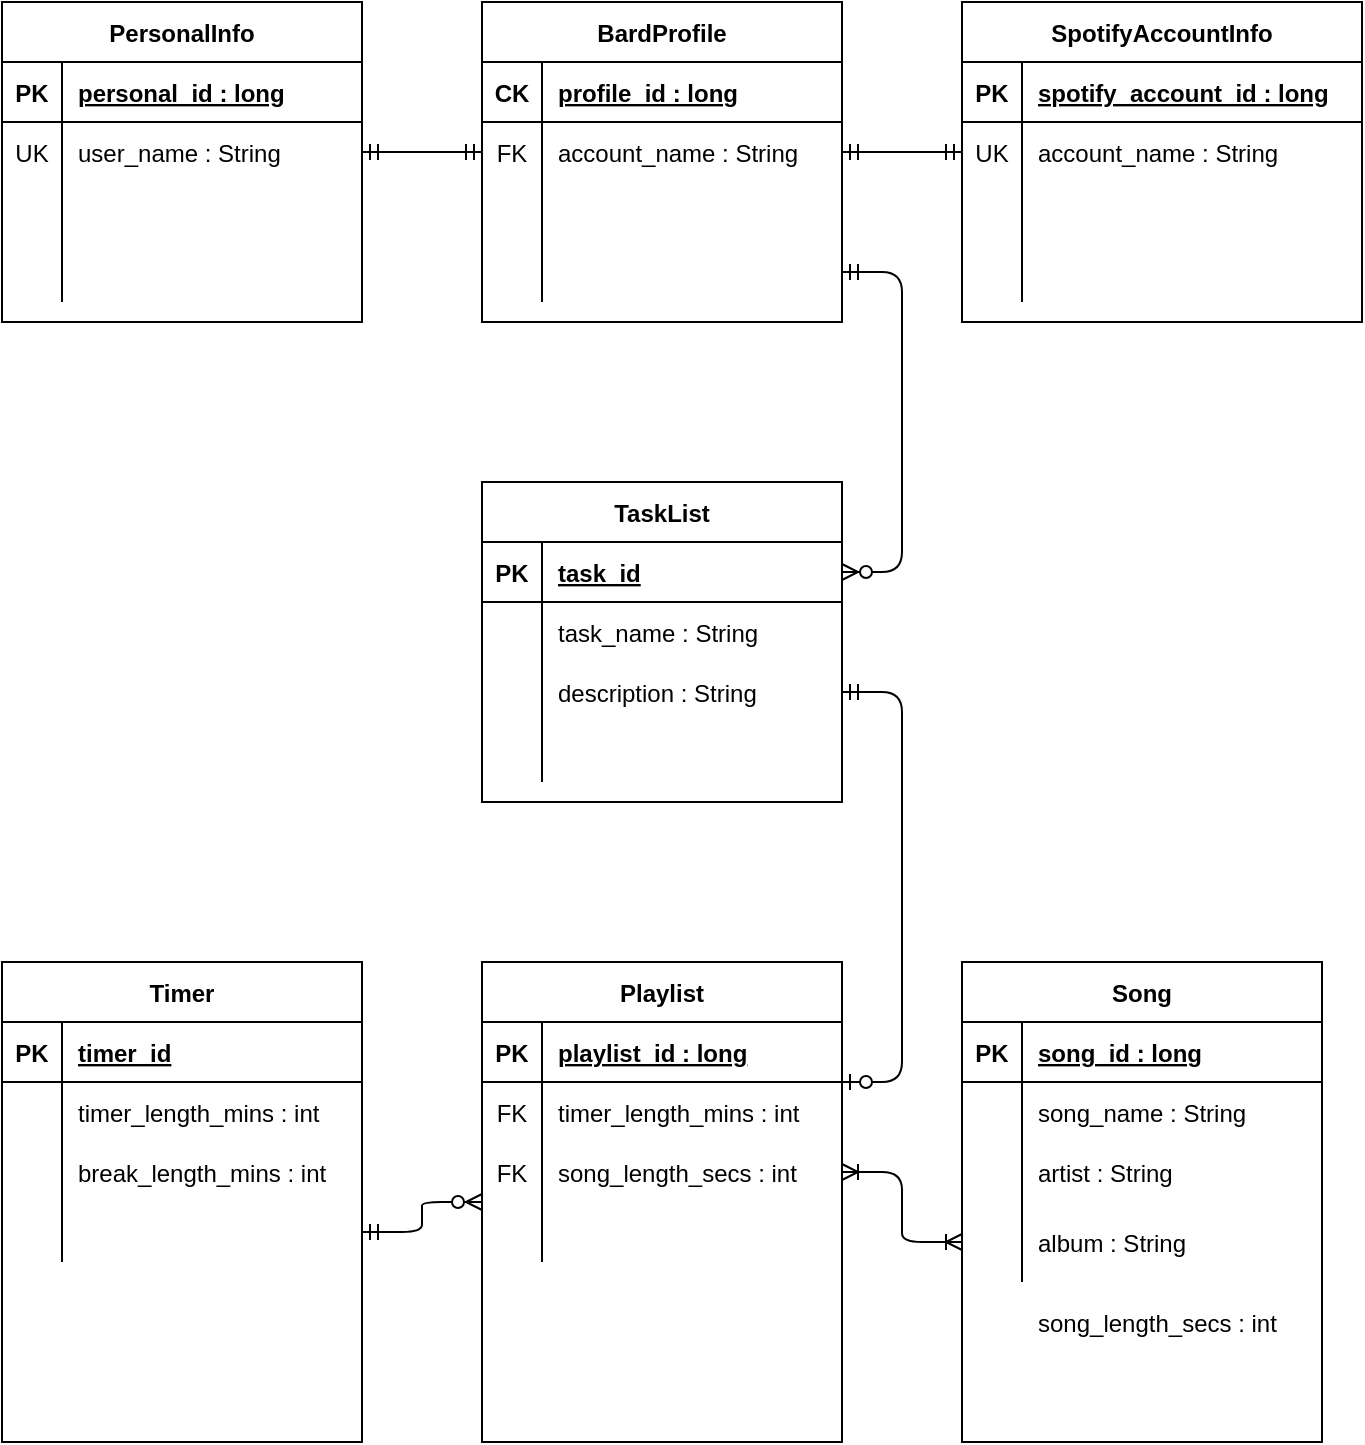 <mxfile version="13.8.0" type="device"><diagram id="9LeAc8t6B-B8Vijh15hp" name="Page-1"><mxGraphModel dx="1038" dy="548" grid="1" gridSize="10" guides="1" tooltips="1" connect="1" arrows="1" fold="1" page="1" pageScale="1" pageWidth="850" pageHeight="1100" math="0" shadow="0"><root><mxCell id="0"/><mxCell id="1" parent="0"/><mxCell id="yPI9ErlmuzDiYwrnkcel-1" value="PersonalInfo" style="shape=table;startSize=30;container=1;collapsible=1;childLayout=tableLayout;fixedRows=1;rowLines=0;fontStyle=1;align=center;resizeLast=1;" parent="1" vertex="1"><mxGeometry x="40" y="40" width="180" height="160" as="geometry"/></mxCell><mxCell id="yPI9ErlmuzDiYwrnkcel-2" value="" style="shape=partialRectangle;collapsible=0;dropTarget=0;pointerEvents=0;fillColor=none;top=0;left=0;bottom=1;right=0;points=[[0,0.5],[1,0.5]];portConstraint=eastwest;" parent="yPI9ErlmuzDiYwrnkcel-1" vertex="1"><mxGeometry y="30" width="180" height="30" as="geometry"/></mxCell><mxCell id="yPI9ErlmuzDiYwrnkcel-3" value="PK" style="shape=partialRectangle;connectable=0;fillColor=none;top=0;left=0;bottom=0;right=0;fontStyle=1;overflow=hidden;" parent="yPI9ErlmuzDiYwrnkcel-2" vertex="1"><mxGeometry width="30" height="30" as="geometry"/></mxCell><mxCell id="yPI9ErlmuzDiYwrnkcel-4" value="personal_id : long" style="shape=partialRectangle;connectable=0;fillColor=none;top=0;left=0;bottom=0;right=0;align=left;spacingLeft=6;fontStyle=5;overflow=hidden;" parent="yPI9ErlmuzDiYwrnkcel-2" vertex="1"><mxGeometry x="30" width="150" height="30" as="geometry"/></mxCell><mxCell id="yPI9ErlmuzDiYwrnkcel-5" value="" style="shape=partialRectangle;collapsible=0;dropTarget=0;pointerEvents=0;fillColor=none;top=0;left=0;bottom=0;right=0;points=[[0,0.5],[1,0.5]];portConstraint=eastwest;" parent="yPI9ErlmuzDiYwrnkcel-1" vertex="1"><mxGeometry y="60" width="180" height="30" as="geometry"/></mxCell><mxCell id="yPI9ErlmuzDiYwrnkcel-6" value="UK" style="shape=partialRectangle;connectable=0;fillColor=none;top=0;left=0;bottom=0;right=0;editable=1;overflow=hidden;" parent="yPI9ErlmuzDiYwrnkcel-5" vertex="1"><mxGeometry width="30" height="30" as="geometry"/></mxCell><mxCell id="yPI9ErlmuzDiYwrnkcel-7" value="user_name : String" style="shape=partialRectangle;connectable=0;fillColor=none;top=0;left=0;bottom=0;right=0;align=left;spacingLeft=6;overflow=hidden;" parent="yPI9ErlmuzDiYwrnkcel-5" vertex="1"><mxGeometry x="30" width="150" height="30" as="geometry"/></mxCell><mxCell id="yPI9ErlmuzDiYwrnkcel-8" value="" style="shape=partialRectangle;collapsible=0;dropTarget=0;pointerEvents=0;fillColor=none;top=0;left=0;bottom=0;right=0;points=[[0,0.5],[1,0.5]];portConstraint=eastwest;" parent="yPI9ErlmuzDiYwrnkcel-1" vertex="1"><mxGeometry y="90" width="180" height="30" as="geometry"/></mxCell><mxCell id="yPI9ErlmuzDiYwrnkcel-9" value="" style="shape=partialRectangle;connectable=0;fillColor=none;top=0;left=0;bottom=0;right=0;editable=1;overflow=hidden;" parent="yPI9ErlmuzDiYwrnkcel-8" vertex="1"><mxGeometry width="30" height="30" as="geometry"/></mxCell><mxCell id="yPI9ErlmuzDiYwrnkcel-10" value="" style="shape=partialRectangle;connectable=0;fillColor=none;top=0;left=0;bottom=0;right=0;align=left;spacingLeft=6;overflow=hidden;" parent="yPI9ErlmuzDiYwrnkcel-8" vertex="1"><mxGeometry x="30" width="150" height="30" as="geometry"/></mxCell><mxCell id="yPI9ErlmuzDiYwrnkcel-11" value="" style="shape=partialRectangle;collapsible=0;dropTarget=0;pointerEvents=0;fillColor=none;top=0;left=0;bottom=0;right=0;points=[[0,0.5],[1,0.5]];portConstraint=eastwest;" parent="yPI9ErlmuzDiYwrnkcel-1" vertex="1"><mxGeometry y="120" width="180" height="30" as="geometry"/></mxCell><mxCell id="yPI9ErlmuzDiYwrnkcel-12" value="" style="shape=partialRectangle;connectable=0;fillColor=none;top=0;left=0;bottom=0;right=0;editable=1;overflow=hidden;" parent="yPI9ErlmuzDiYwrnkcel-11" vertex="1"><mxGeometry width="30" height="30" as="geometry"/></mxCell><mxCell id="yPI9ErlmuzDiYwrnkcel-13" value="" style="shape=partialRectangle;connectable=0;fillColor=none;top=0;left=0;bottom=0;right=0;align=left;spacingLeft=6;overflow=hidden;" parent="yPI9ErlmuzDiYwrnkcel-11" vertex="1"><mxGeometry x="30" width="150" height="30" as="geometry"/></mxCell><mxCell id="yPI9ErlmuzDiYwrnkcel-14" value="SpotifyAccountInfo" style="shape=table;startSize=30;container=1;collapsible=1;childLayout=tableLayout;fixedRows=1;rowLines=0;fontStyle=1;align=center;resizeLast=1;" parent="1" vertex="1"><mxGeometry x="520" y="40" width="200" height="160" as="geometry"/></mxCell><mxCell id="yPI9ErlmuzDiYwrnkcel-15" value="" style="shape=partialRectangle;collapsible=0;dropTarget=0;pointerEvents=0;fillColor=none;top=0;left=0;bottom=1;right=0;points=[[0,0.5],[1,0.5]];portConstraint=eastwest;" parent="yPI9ErlmuzDiYwrnkcel-14" vertex="1"><mxGeometry y="30" width="200" height="30" as="geometry"/></mxCell><mxCell id="yPI9ErlmuzDiYwrnkcel-16" value="PK" style="shape=partialRectangle;connectable=0;fillColor=none;top=0;left=0;bottom=0;right=0;fontStyle=1;overflow=hidden;" parent="yPI9ErlmuzDiYwrnkcel-15" vertex="1"><mxGeometry width="30" height="30" as="geometry"/></mxCell><mxCell id="yPI9ErlmuzDiYwrnkcel-17" value="spotify_account_id : long" style="shape=partialRectangle;connectable=0;fillColor=none;top=0;left=0;bottom=0;right=0;align=left;spacingLeft=6;fontStyle=5;overflow=hidden;" parent="yPI9ErlmuzDiYwrnkcel-15" vertex="1"><mxGeometry x="30" width="170" height="30" as="geometry"/></mxCell><mxCell id="yPI9ErlmuzDiYwrnkcel-18" value="" style="shape=partialRectangle;collapsible=0;dropTarget=0;pointerEvents=0;fillColor=none;top=0;left=0;bottom=0;right=0;points=[[0,0.5],[1,0.5]];portConstraint=eastwest;" parent="yPI9ErlmuzDiYwrnkcel-14" vertex="1"><mxGeometry y="60" width="200" height="30" as="geometry"/></mxCell><mxCell id="yPI9ErlmuzDiYwrnkcel-19" value="UK" style="shape=partialRectangle;connectable=0;fillColor=none;top=0;left=0;bottom=0;right=0;editable=1;overflow=hidden;" parent="yPI9ErlmuzDiYwrnkcel-18" vertex="1"><mxGeometry width="30" height="30" as="geometry"/></mxCell><mxCell id="yPI9ErlmuzDiYwrnkcel-20" value="account_name : String" style="shape=partialRectangle;connectable=0;fillColor=none;top=0;left=0;bottom=0;right=0;align=left;spacingLeft=6;overflow=hidden;" parent="yPI9ErlmuzDiYwrnkcel-18" vertex="1"><mxGeometry x="30" width="170" height="30" as="geometry"/></mxCell><mxCell id="yPI9ErlmuzDiYwrnkcel-21" value="" style="shape=partialRectangle;collapsible=0;dropTarget=0;pointerEvents=0;fillColor=none;top=0;left=0;bottom=0;right=0;points=[[0,0.5],[1,0.5]];portConstraint=eastwest;" parent="yPI9ErlmuzDiYwrnkcel-14" vertex="1"><mxGeometry y="90" width="200" height="30" as="geometry"/></mxCell><mxCell id="yPI9ErlmuzDiYwrnkcel-22" value="" style="shape=partialRectangle;connectable=0;fillColor=none;top=0;left=0;bottom=0;right=0;editable=1;overflow=hidden;" parent="yPI9ErlmuzDiYwrnkcel-21" vertex="1"><mxGeometry width="30" height="30" as="geometry"/></mxCell><mxCell id="yPI9ErlmuzDiYwrnkcel-23" value="" style="shape=partialRectangle;connectable=0;fillColor=none;top=0;left=0;bottom=0;right=0;align=left;spacingLeft=6;overflow=hidden;" parent="yPI9ErlmuzDiYwrnkcel-21" vertex="1"><mxGeometry x="30" width="170" height="30" as="geometry"/></mxCell><mxCell id="yPI9ErlmuzDiYwrnkcel-24" value="" style="shape=partialRectangle;collapsible=0;dropTarget=0;pointerEvents=0;fillColor=none;top=0;left=0;bottom=0;right=0;points=[[0,0.5],[1,0.5]];portConstraint=eastwest;" parent="yPI9ErlmuzDiYwrnkcel-14" vertex="1"><mxGeometry y="120" width="200" height="30" as="geometry"/></mxCell><mxCell id="yPI9ErlmuzDiYwrnkcel-25" value="" style="shape=partialRectangle;connectable=0;fillColor=none;top=0;left=0;bottom=0;right=0;editable=1;overflow=hidden;" parent="yPI9ErlmuzDiYwrnkcel-24" vertex="1"><mxGeometry width="30" height="30" as="geometry"/></mxCell><mxCell id="yPI9ErlmuzDiYwrnkcel-26" value="" style="shape=partialRectangle;connectable=0;fillColor=none;top=0;left=0;bottom=0;right=0;align=left;spacingLeft=6;overflow=hidden;" parent="yPI9ErlmuzDiYwrnkcel-24" vertex="1"><mxGeometry x="30" width="170" height="30" as="geometry"/></mxCell><mxCell id="yPI9ErlmuzDiYwrnkcel-27" value="BardProfile" style="shape=table;startSize=30;container=1;collapsible=1;childLayout=tableLayout;fixedRows=1;rowLines=0;fontStyle=1;align=center;resizeLast=1;" parent="1" vertex="1"><mxGeometry x="280" y="40" width="180" height="160" as="geometry"/></mxCell><mxCell id="yPI9ErlmuzDiYwrnkcel-28" value="" style="shape=partialRectangle;collapsible=0;dropTarget=0;pointerEvents=0;fillColor=none;top=0;left=0;bottom=1;right=0;points=[[0,0.5],[1,0.5]];portConstraint=eastwest;" parent="yPI9ErlmuzDiYwrnkcel-27" vertex="1"><mxGeometry y="30" width="180" height="30" as="geometry"/></mxCell><mxCell id="yPI9ErlmuzDiYwrnkcel-29" value="CK" style="shape=partialRectangle;connectable=0;fillColor=none;top=0;left=0;bottom=0;right=0;fontStyle=1;overflow=hidden;" parent="yPI9ErlmuzDiYwrnkcel-28" vertex="1"><mxGeometry width="30" height="30" as="geometry"/></mxCell><mxCell id="yPI9ErlmuzDiYwrnkcel-30" value="profile_id : long" style="shape=partialRectangle;connectable=0;fillColor=none;top=0;left=0;bottom=0;right=0;align=left;spacingLeft=6;fontStyle=5;overflow=hidden;" parent="yPI9ErlmuzDiYwrnkcel-28" vertex="1"><mxGeometry x="30" width="150" height="30" as="geometry"/></mxCell><mxCell id="yPI9ErlmuzDiYwrnkcel-31" value="" style="shape=partialRectangle;collapsible=0;dropTarget=0;pointerEvents=0;fillColor=none;top=0;left=0;bottom=0;right=0;points=[[0,0.5],[1,0.5]];portConstraint=eastwest;" parent="yPI9ErlmuzDiYwrnkcel-27" vertex="1"><mxGeometry y="60" width="180" height="30" as="geometry"/></mxCell><mxCell id="yPI9ErlmuzDiYwrnkcel-32" value="FK" style="shape=partialRectangle;connectable=0;fillColor=none;top=0;left=0;bottom=0;right=0;editable=1;overflow=hidden;" parent="yPI9ErlmuzDiYwrnkcel-31" vertex="1"><mxGeometry width="30" height="30" as="geometry"/></mxCell><mxCell id="yPI9ErlmuzDiYwrnkcel-33" value="account_name : String" style="shape=partialRectangle;connectable=0;fillColor=none;top=0;left=0;bottom=0;right=0;align=left;spacingLeft=6;overflow=hidden;" parent="yPI9ErlmuzDiYwrnkcel-31" vertex="1"><mxGeometry x="30" width="150" height="30" as="geometry"/></mxCell><mxCell id="yPI9ErlmuzDiYwrnkcel-34" value="" style="shape=partialRectangle;collapsible=0;dropTarget=0;pointerEvents=0;fillColor=none;top=0;left=0;bottom=0;right=0;points=[[0,0.5],[1,0.5]];portConstraint=eastwest;" parent="yPI9ErlmuzDiYwrnkcel-27" vertex="1"><mxGeometry y="90" width="180" height="30" as="geometry"/></mxCell><mxCell id="yPI9ErlmuzDiYwrnkcel-35" value="" style="shape=partialRectangle;connectable=0;fillColor=none;top=0;left=0;bottom=0;right=0;editable=1;overflow=hidden;" parent="yPI9ErlmuzDiYwrnkcel-34" vertex="1"><mxGeometry width="30" height="30" as="geometry"/></mxCell><mxCell id="yPI9ErlmuzDiYwrnkcel-36" value="" style="shape=partialRectangle;connectable=0;fillColor=none;top=0;left=0;bottom=0;right=0;align=left;spacingLeft=6;overflow=hidden;" parent="yPI9ErlmuzDiYwrnkcel-34" vertex="1"><mxGeometry x="30" width="150" height="30" as="geometry"/></mxCell><mxCell id="yPI9ErlmuzDiYwrnkcel-37" value="" style="shape=partialRectangle;collapsible=0;dropTarget=0;pointerEvents=0;fillColor=none;top=0;left=0;bottom=0;right=0;points=[[0,0.5],[1,0.5]];portConstraint=eastwest;" parent="yPI9ErlmuzDiYwrnkcel-27" vertex="1"><mxGeometry y="120" width="180" height="30" as="geometry"/></mxCell><mxCell id="yPI9ErlmuzDiYwrnkcel-38" value="" style="shape=partialRectangle;connectable=0;fillColor=none;top=0;left=0;bottom=0;right=0;editable=1;overflow=hidden;" parent="yPI9ErlmuzDiYwrnkcel-37" vertex="1"><mxGeometry width="30" height="30" as="geometry"/></mxCell><mxCell id="yPI9ErlmuzDiYwrnkcel-39" value="" style="shape=partialRectangle;connectable=0;fillColor=none;top=0;left=0;bottom=0;right=0;align=left;spacingLeft=6;overflow=hidden;" parent="yPI9ErlmuzDiYwrnkcel-37" vertex="1"><mxGeometry x="30" width="150" height="30" as="geometry"/></mxCell><mxCell id="0n79EJE4nGXvy4xw_Dd9-1" value="" style="edgeStyle=entityRelationEdgeStyle;fontSize=12;html=1;endArrow=ERmandOne;startArrow=ERmandOne;entryX=0;entryY=0.5;entryDx=0;entryDy=0;exitX=1;exitY=0.5;exitDx=0;exitDy=0;" edge="1" parent="1" source="yPI9ErlmuzDiYwrnkcel-31" target="yPI9ErlmuzDiYwrnkcel-18"><mxGeometry width="100" height="100" relative="1" as="geometry"><mxPoint x="370" y="330" as="sourcePoint"/><mxPoint x="470" y="230" as="targetPoint"/></mxGeometry></mxCell><mxCell id="0n79EJE4nGXvy4xw_Dd9-2" value="" style="edgeStyle=entityRelationEdgeStyle;fontSize=12;html=1;endArrow=ERmandOne;startArrow=ERmandOne;entryX=0;entryY=0.5;entryDx=0;entryDy=0;exitX=1;exitY=0.5;exitDx=0;exitDy=0;" edge="1" parent="1" source="yPI9ErlmuzDiYwrnkcel-5" target="yPI9ErlmuzDiYwrnkcel-31"><mxGeometry width="100" height="100" relative="1" as="geometry"><mxPoint x="370" y="330" as="sourcePoint"/><mxPoint x="470" y="230" as="targetPoint"/></mxGeometry></mxCell><mxCell id="0n79EJE4nGXvy4xw_Dd9-17" value="song_length_secs : int" style="shape=partialRectangle;connectable=0;fillColor=none;top=0;left=0;bottom=0;right=0;align=left;spacingLeft=6;overflow=hidden;" vertex="1" parent="1"><mxGeometry x="550" y="680" width="150" height="40" as="geometry"/></mxCell><mxCell id="0n79EJE4nGXvy4xw_Dd9-18" value="" style="shape=partialRectangle;connectable=0;fillColor=none;top=0;left=0;bottom=0;right=0;editable=1;overflow=hidden;" vertex="1" parent="1"><mxGeometry x="520" y="685" width="30" height="30" as="geometry"/></mxCell><mxCell id="0n79EJE4nGXvy4xw_Dd9-19" value="Timer" style="shape=table;startSize=30;container=1;collapsible=1;childLayout=tableLayout;fixedRows=1;rowLines=0;fontStyle=1;align=center;resizeLast=1;" vertex="1" parent="1"><mxGeometry x="40" y="520" width="180" height="240" as="geometry"/></mxCell><mxCell id="0n79EJE4nGXvy4xw_Dd9-20" value="" style="shape=partialRectangle;collapsible=0;dropTarget=0;pointerEvents=0;fillColor=none;top=0;left=0;bottom=1;right=0;points=[[0,0.5],[1,0.5]];portConstraint=eastwest;" vertex="1" parent="0n79EJE4nGXvy4xw_Dd9-19"><mxGeometry y="30" width="180" height="30" as="geometry"/></mxCell><mxCell id="0n79EJE4nGXvy4xw_Dd9-21" value="PK" style="shape=partialRectangle;connectable=0;fillColor=none;top=0;left=0;bottom=0;right=0;fontStyle=1;overflow=hidden;" vertex="1" parent="0n79EJE4nGXvy4xw_Dd9-20"><mxGeometry width="30" height="30" as="geometry"/></mxCell><mxCell id="0n79EJE4nGXvy4xw_Dd9-22" value="timer_id" style="shape=partialRectangle;connectable=0;fillColor=none;top=0;left=0;bottom=0;right=0;align=left;spacingLeft=6;fontStyle=5;overflow=hidden;" vertex="1" parent="0n79EJE4nGXvy4xw_Dd9-20"><mxGeometry x="30" width="150" height="30" as="geometry"/></mxCell><mxCell id="0n79EJE4nGXvy4xw_Dd9-23" value="" style="shape=partialRectangle;collapsible=0;dropTarget=0;pointerEvents=0;fillColor=none;top=0;left=0;bottom=0;right=0;points=[[0,0.5],[1,0.5]];portConstraint=eastwest;" vertex="1" parent="0n79EJE4nGXvy4xw_Dd9-19"><mxGeometry y="60" width="180" height="30" as="geometry"/></mxCell><mxCell id="0n79EJE4nGXvy4xw_Dd9-24" value="" style="shape=partialRectangle;connectable=0;fillColor=none;top=0;left=0;bottom=0;right=0;editable=1;overflow=hidden;" vertex="1" parent="0n79EJE4nGXvy4xw_Dd9-23"><mxGeometry width="30" height="30" as="geometry"/></mxCell><mxCell id="0n79EJE4nGXvy4xw_Dd9-25" value="timer_length_mins : int" style="shape=partialRectangle;connectable=0;fillColor=none;top=0;left=0;bottom=0;right=0;align=left;spacingLeft=6;overflow=hidden;" vertex="1" parent="0n79EJE4nGXvy4xw_Dd9-23"><mxGeometry x="30" width="150" height="30" as="geometry"/></mxCell><mxCell id="0n79EJE4nGXvy4xw_Dd9-26" value="" style="shape=partialRectangle;collapsible=0;dropTarget=0;pointerEvents=0;fillColor=none;top=0;left=0;bottom=0;right=0;points=[[0,0.5],[1,0.5]];portConstraint=eastwest;" vertex="1" parent="0n79EJE4nGXvy4xw_Dd9-19"><mxGeometry y="90" width="180" height="30" as="geometry"/></mxCell><mxCell id="0n79EJE4nGXvy4xw_Dd9-27" value="" style="shape=partialRectangle;connectable=0;fillColor=none;top=0;left=0;bottom=0;right=0;editable=1;overflow=hidden;" vertex="1" parent="0n79EJE4nGXvy4xw_Dd9-26"><mxGeometry width="30" height="30" as="geometry"/></mxCell><mxCell id="0n79EJE4nGXvy4xw_Dd9-28" value="break_length_mins : int" style="shape=partialRectangle;connectable=0;fillColor=none;top=0;left=0;bottom=0;right=0;align=left;spacingLeft=6;overflow=hidden;" vertex="1" parent="0n79EJE4nGXvy4xw_Dd9-26"><mxGeometry x="30" width="150" height="30" as="geometry"/></mxCell><mxCell id="0n79EJE4nGXvy4xw_Dd9-29" value="" style="shape=partialRectangle;collapsible=0;dropTarget=0;pointerEvents=0;fillColor=none;top=0;left=0;bottom=0;right=0;points=[[0,0.5],[1,0.5]];portConstraint=eastwest;" vertex="1" parent="0n79EJE4nGXvy4xw_Dd9-19"><mxGeometry y="120" width="180" height="30" as="geometry"/></mxCell><mxCell id="0n79EJE4nGXvy4xw_Dd9-30" value="" style="shape=partialRectangle;connectable=0;fillColor=none;top=0;left=0;bottom=0;right=0;editable=1;overflow=hidden;" vertex="1" parent="0n79EJE4nGXvy4xw_Dd9-29"><mxGeometry width="30" height="30" as="geometry"/></mxCell><mxCell id="0n79EJE4nGXvy4xw_Dd9-31" value="" style="shape=partialRectangle;connectable=0;fillColor=none;top=0;left=0;bottom=0;right=0;align=left;spacingLeft=6;overflow=hidden;" vertex="1" parent="0n79EJE4nGXvy4xw_Dd9-29"><mxGeometry x="30" width="150" height="30" as="geometry"/></mxCell><mxCell id="yPI9ErlmuzDiYwrnkcel-40" value="Playlist" style="shape=table;startSize=30;container=1;collapsible=1;childLayout=tableLayout;fixedRows=1;rowLines=0;fontStyle=1;align=center;resizeLast=1;" parent="1" vertex="1"><mxGeometry x="280" y="520" width="180" height="240" as="geometry"/></mxCell><mxCell id="yPI9ErlmuzDiYwrnkcel-41" value="" style="shape=partialRectangle;collapsible=0;dropTarget=0;pointerEvents=0;fillColor=none;top=0;left=0;bottom=1;right=0;points=[[0,0.5],[1,0.5]];portConstraint=eastwest;" parent="yPI9ErlmuzDiYwrnkcel-40" vertex="1"><mxGeometry y="30" width="180" height="30" as="geometry"/></mxCell><mxCell id="yPI9ErlmuzDiYwrnkcel-42" value="PK" style="shape=partialRectangle;connectable=0;fillColor=none;top=0;left=0;bottom=0;right=0;fontStyle=1;overflow=hidden;" parent="yPI9ErlmuzDiYwrnkcel-41" vertex="1"><mxGeometry width="30" height="30" as="geometry"/></mxCell><mxCell id="yPI9ErlmuzDiYwrnkcel-43" value="playlist_id : long" style="shape=partialRectangle;connectable=0;fillColor=none;top=0;left=0;bottom=0;right=0;align=left;spacingLeft=6;fontStyle=5;overflow=hidden;" parent="yPI9ErlmuzDiYwrnkcel-41" vertex="1"><mxGeometry x="30" width="150" height="30" as="geometry"/></mxCell><mxCell id="yPI9ErlmuzDiYwrnkcel-44" value="" style="shape=partialRectangle;collapsible=0;dropTarget=0;pointerEvents=0;fillColor=none;top=0;left=0;bottom=0;right=0;points=[[0,0.5],[1,0.5]];portConstraint=eastwest;" parent="yPI9ErlmuzDiYwrnkcel-40" vertex="1"><mxGeometry y="60" width="180" height="30" as="geometry"/></mxCell><mxCell id="yPI9ErlmuzDiYwrnkcel-45" value="FK" style="shape=partialRectangle;connectable=0;fillColor=none;top=0;left=0;bottom=0;right=0;editable=1;overflow=hidden;" parent="yPI9ErlmuzDiYwrnkcel-44" vertex="1"><mxGeometry width="30" height="30" as="geometry"/></mxCell><mxCell id="yPI9ErlmuzDiYwrnkcel-46" value="timer_length_mins : int" style="shape=partialRectangle;connectable=0;fillColor=none;top=0;left=0;bottom=0;right=0;align=left;spacingLeft=6;overflow=hidden;" parent="yPI9ErlmuzDiYwrnkcel-44" vertex="1"><mxGeometry x="30" width="150" height="30" as="geometry"/></mxCell><mxCell id="yPI9ErlmuzDiYwrnkcel-47" value="" style="shape=partialRectangle;collapsible=0;dropTarget=0;pointerEvents=0;fillColor=none;top=0;left=0;bottom=0;right=0;points=[[0,0.5],[1,0.5]];portConstraint=eastwest;" parent="yPI9ErlmuzDiYwrnkcel-40" vertex="1"><mxGeometry y="90" width="180" height="30" as="geometry"/></mxCell><mxCell id="yPI9ErlmuzDiYwrnkcel-48" value="FK" style="shape=partialRectangle;connectable=0;fillColor=none;top=0;left=0;bottom=0;right=0;editable=1;overflow=hidden;" parent="yPI9ErlmuzDiYwrnkcel-47" vertex="1"><mxGeometry width="30" height="30" as="geometry"/></mxCell><mxCell id="yPI9ErlmuzDiYwrnkcel-49" value="song_length_secs : int" style="shape=partialRectangle;connectable=0;fillColor=none;top=0;left=0;bottom=0;right=0;align=left;spacingLeft=6;overflow=hidden;" parent="yPI9ErlmuzDiYwrnkcel-47" vertex="1"><mxGeometry x="30" width="150" height="30" as="geometry"/></mxCell><mxCell id="yPI9ErlmuzDiYwrnkcel-50" value="" style="shape=partialRectangle;collapsible=0;dropTarget=0;pointerEvents=0;fillColor=none;top=0;left=0;bottom=0;right=0;points=[[0,0.5],[1,0.5]];portConstraint=eastwest;" parent="yPI9ErlmuzDiYwrnkcel-40" vertex="1"><mxGeometry y="120" width="180" height="30" as="geometry"/></mxCell><mxCell id="yPI9ErlmuzDiYwrnkcel-51" value="" style="shape=partialRectangle;connectable=0;fillColor=none;top=0;left=0;bottom=0;right=0;editable=1;overflow=hidden;" parent="yPI9ErlmuzDiYwrnkcel-50" vertex="1"><mxGeometry width="30" height="30" as="geometry"/></mxCell><mxCell id="yPI9ErlmuzDiYwrnkcel-52" value="" style="shape=partialRectangle;connectable=0;fillColor=none;top=0;left=0;bottom=0;right=0;align=left;spacingLeft=6;overflow=hidden;" parent="yPI9ErlmuzDiYwrnkcel-50" vertex="1"><mxGeometry x="30" width="150" height="30" as="geometry"/></mxCell><mxCell id="0n79EJE4nGXvy4xw_Dd9-3" value="Song" style="shape=table;startSize=30;container=1;collapsible=1;childLayout=tableLayout;fixedRows=1;rowLines=0;fontStyle=1;align=center;resizeLast=1;" vertex="1" parent="1"><mxGeometry x="520" y="520" width="180" height="240" as="geometry"/></mxCell><mxCell id="0n79EJE4nGXvy4xw_Dd9-4" value="" style="shape=partialRectangle;collapsible=0;dropTarget=0;pointerEvents=0;fillColor=none;top=0;left=0;bottom=1;right=0;points=[[0,0.5],[1,0.5]];portConstraint=eastwest;" vertex="1" parent="0n79EJE4nGXvy4xw_Dd9-3"><mxGeometry y="30" width="180" height="30" as="geometry"/></mxCell><mxCell id="0n79EJE4nGXvy4xw_Dd9-5" value="PK" style="shape=partialRectangle;connectable=0;fillColor=none;top=0;left=0;bottom=0;right=0;fontStyle=1;overflow=hidden;" vertex="1" parent="0n79EJE4nGXvy4xw_Dd9-4"><mxGeometry width="30" height="30" as="geometry"/></mxCell><mxCell id="0n79EJE4nGXvy4xw_Dd9-6" value="song_id : long" style="shape=partialRectangle;connectable=0;fillColor=none;top=0;left=0;bottom=0;right=0;align=left;spacingLeft=6;fontStyle=5;overflow=hidden;" vertex="1" parent="0n79EJE4nGXvy4xw_Dd9-4"><mxGeometry x="30" width="150" height="30" as="geometry"/></mxCell><mxCell id="0n79EJE4nGXvy4xw_Dd9-7" value="" style="shape=partialRectangle;collapsible=0;dropTarget=0;pointerEvents=0;fillColor=none;top=0;left=0;bottom=0;right=0;points=[[0,0.5],[1,0.5]];portConstraint=eastwest;" vertex="1" parent="0n79EJE4nGXvy4xw_Dd9-3"><mxGeometry y="60" width="180" height="30" as="geometry"/></mxCell><mxCell id="0n79EJE4nGXvy4xw_Dd9-8" value="" style="shape=partialRectangle;connectable=0;fillColor=none;top=0;left=0;bottom=0;right=0;editable=1;overflow=hidden;" vertex="1" parent="0n79EJE4nGXvy4xw_Dd9-7"><mxGeometry width="30" height="30" as="geometry"/></mxCell><mxCell id="0n79EJE4nGXvy4xw_Dd9-9" value="song_name : String" style="shape=partialRectangle;connectable=0;fillColor=none;top=0;left=0;bottom=0;right=0;align=left;spacingLeft=6;overflow=hidden;" vertex="1" parent="0n79EJE4nGXvy4xw_Dd9-7"><mxGeometry x="30" width="150" height="30" as="geometry"/></mxCell><mxCell id="0n79EJE4nGXvy4xw_Dd9-10" value="" style="shape=partialRectangle;collapsible=0;dropTarget=0;pointerEvents=0;fillColor=none;top=0;left=0;bottom=0;right=0;points=[[0,0.5],[1,0.5]];portConstraint=eastwest;" vertex="1" parent="0n79EJE4nGXvy4xw_Dd9-3"><mxGeometry y="90" width="180" height="30" as="geometry"/></mxCell><mxCell id="0n79EJE4nGXvy4xw_Dd9-11" value="" style="shape=partialRectangle;connectable=0;fillColor=none;top=0;left=0;bottom=0;right=0;editable=1;overflow=hidden;" vertex="1" parent="0n79EJE4nGXvy4xw_Dd9-10"><mxGeometry width="30" height="30" as="geometry"/></mxCell><mxCell id="0n79EJE4nGXvy4xw_Dd9-12" value="artist : String" style="shape=partialRectangle;connectable=0;fillColor=none;top=0;left=0;bottom=0;right=0;align=left;spacingLeft=6;overflow=hidden;" vertex="1" parent="0n79EJE4nGXvy4xw_Dd9-10"><mxGeometry x="30" width="150" height="30" as="geometry"/></mxCell><mxCell id="0n79EJE4nGXvy4xw_Dd9-13" value="" style="shape=partialRectangle;collapsible=0;dropTarget=0;pointerEvents=0;fillColor=none;top=0;left=0;bottom=0;right=0;points=[[0,0.5],[1,0.5]];portConstraint=eastwest;" vertex="1" parent="0n79EJE4nGXvy4xw_Dd9-3"><mxGeometry y="120" width="180" height="40" as="geometry"/></mxCell><mxCell id="0n79EJE4nGXvy4xw_Dd9-14" value="" style="shape=partialRectangle;connectable=0;fillColor=none;top=0;left=0;bottom=0;right=0;editable=1;overflow=hidden;" vertex="1" parent="0n79EJE4nGXvy4xw_Dd9-13"><mxGeometry width="30" height="40" as="geometry"/></mxCell><mxCell id="0n79EJE4nGXvy4xw_Dd9-15" value="album : String" style="shape=partialRectangle;connectable=0;fillColor=none;top=0;left=0;bottom=0;right=0;align=left;spacingLeft=6;overflow=hidden;" vertex="1" parent="0n79EJE4nGXvy4xw_Dd9-13"><mxGeometry x="30" width="150" height="40" as="geometry"/></mxCell><mxCell id="0n79EJE4nGXvy4xw_Dd9-32" value="TaskList" style="shape=table;startSize=30;container=1;collapsible=1;childLayout=tableLayout;fixedRows=1;rowLines=0;fontStyle=1;align=center;resizeLast=1;" vertex="1" parent="1"><mxGeometry x="280" y="280" width="180" height="160" as="geometry"/></mxCell><mxCell id="0n79EJE4nGXvy4xw_Dd9-33" value="" style="shape=partialRectangle;collapsible=0;dropTarget=0;pointerEvents=0;fillColor=none;top=0;left=0;bottom=1;right=0;points=[[0,0.5],[1,0.5]];portConstraint=eastwest;" vertex="1" parent="0n79EJE4nGXvy4xw_Dd9-32"><mxGeometry y="30" width="180" height="30" as="geometry"/></mxCell><mxCell id="0n79EJE4nGXvy4xw_Dd9-34" value="PK" style="shape=partialRectangle;connectable=0;fillColor=none;top=0;left=0;bottom=0;right=0;fontStyle=1;overflow=hidden;" vertex="1" parent="0n79EJE4nGXvy4xw_Dd9-33"><mxGeometry width="30" height="30" as="geometry"/></mxCell><mxCell id="0n79EJE4nGXvy4xw_Dd9-35" value="task_id" style="shape=partialRectangle;connectable=0;fillColor=none;top=0;left=0;bottom=0;right=0;align=left;spacingLeft=6;fontStyle=5;overflow=hidden;" vertex="1" parent="0n79EJE4nGXvy4xw_Dd9-33"><mxGeometry x="30" width="150" height="30" as="geometry"/></mxCell><mxCell id="0n79EJE4nGXvy4xw_Dd9-36" value="" style="shape=partialRectangle;collapsible=0;dropTarget=0;pointerEvents=0;fillColor=none;top=0;left=0;bottom=0;right=0;points=[[0,0.5],[1,0.5]];portConstraint=eastwest;" vertex="1" parent="0n79EJE4nGXvy4xw_Dd9-32"><mxGeometry y="60" width="180" height="30" as="geometry"/></mxCell><mxCell id="0n79EJE4nGXvy4xw_Dd9-37" value="" style="shape=partialRectangle;connectable=0;fillColor=none;top=0;left=0;bottom=0;right=0;editable=1;overflow=hidden;" vertex="1" parent="0n79EJE4nGXvy4xw_Dd9-36"><mxGeometry width="30" height="30" as="geometry"/></mxCell><mxCell id="0n79EJE4nGXvy4xw_Dd9-38" value="task_name : String" style="shape=partialRectangle;connectable=0;fillColor=none;top=0;left=0;bottom=0;right=0;align=left;spacingLeft=6;overflow=hidden;" vertex="1" parent="0n79EJE4nGXvy4xw_Dd9-36"><mxGeometry x="30" width="150" height="30" as="geometry"/></mxCell><mxCell id="0n79EJE4nGXvy4xw_Dd9-39" value="" style="shape=partialRectangle;collapsible=0;dropTarget=0;pointerEvents=0;fillColor=none;top=0;left=0;bottom=0;right=0;points=[[0,0.5],[1,0.5]];portConstraint=eastwest;" vertex="1" parent="0n79EJE4nGXvy4xw_Dd9-32"><mxGeometry y="90" width="180" height="30" as="geometry"/></mxCell><mxCell id="0n79EJE4nGXvy4xw_Dd9-40" value="" style="shape=partialRectangle;connectable=0;fillColor=none;top=0;left=0;bottom=0;right=0;editable=1;overflow=hidden;" vertex="1" parent="0n79EJE4nGXvy4xw_Dd9-39"><mxGeometry width="30" height="30" as="geometry"/></mxCell><mxCell id="0n79EJE4nGXvy4xw_Dd9-41" value="description : String" style="shape=partialRectangle;connectable=0;fillColor=none;top=0;left=0;bottom=0;right=0;align=left;spacingLeft=6;overflow=hidden;" vertex="1" parent="0n79EJE4nGXvy4xw_Dd9-39"><mxGeometry x="30" width="150" height="30" as="geometry"/></mxCell><mxCell id="0n79EJE4nGXvy4xw_Dd9-42" value="" style="shape=partialRectangle;collapsible=0;dropTarget=0;pointerEvents=0;fillColor=none;top=0;left=0;bottom=0;right=0;points=[[0,0.5],[1,0.5]];portConstraint=eastwest;" vertex="1" parent="0n79EJE4nGXvy4xw_Dd9-32"><mxGeometry y="120" width="180" height="30" as="geometry"/></mxCell><mxCell id="0n79EJE4nGXvy4xw_Dd9-43" value="" style="shape=partialRectangle;connectable=0;fillColor=none;top=0;left=0;bottom=0;right=0;editable=1;overflow=hidden;" vertex="1" parent="0n79EJE4nGXvy4xw_Dd9-42"><mxGeometry width="30" height="30" as="geometry"/></mxCell><mxCell id="0n79EJE4nGXvy4xw_Dd9-44" value="" style="shape=partialRectangle;connectable=0;fillColor=none;top=0;left=0;bottom=0;right=0;align=left;spacingLeft=6;overflow=hidden;" vertex="1" parent="0n79EJE4nGXvy4xw_Dd9-42"><mxGeometry x="30" width="150" height="30" as="geometry"/></mxCell><mxCell id="0n79EJE4nGXvy4xw_Dd9-45" value="" style="edgeStyle=entityRelationEdgeStyle;fontSize=12;html=1;endArrow=ERoneToMany;startArrow=ERoneToMany;entryX=0;entryY=0.5;entryDx=0;entryDy=0;exitX=1;exitY=0.5;exitDx=0;exitDy=0;" edge="1" parent="1" source="yPI9ErlmuzDiYwrnkcel-47" target="0n79EJE4nGXvy4xw_Dd9-13"><mxGeometry width="100" height="100" relative="1" as="geometry"><mxPoint x="340" y="580" as="sourcePoint"/><mxPoint x="440" y="480" as="targetPoint"/></mxGeometry></mxCell><mxCell id="0n79EJE4nGXvy4xw_Dd9-46" value="" style="edgeStyle=entityRelationEdgeStyle;fontSize=12;html=1;endArrow=ERzeroToMany;startArrow=ERmandOne;exitX=1;exitY=0.5;exitDx=0;exitDy=0;entryX=0;entryY=0.5;entryDx=0;entryDy=0;" edge="1" parent="1" source="0n79EJE4nGXvy4xw_Dd9-29" target="yPI9ErlmuzDiYwrnkcel-40"><mxGeometry width="100" height="100" relative="1" as="geometry"><mxPoint x="340" y="680" as="sourcePoint"/><mxPoint x="280" y="570" as="targetPoint"/></mxGeometry></mxCell><mxCell id="0n79EJE4nGXvy4xw_Dd9-47" value="" style="edgeStyle=entityRelationEdgeStyle;fontSize=12;html=1;endArrow=ERzeroToOne;startArrow=ERmandOne;entryX=1;entryY=0.25;entryDx=0;entryDy=0;" edge="1" parent="1" target="yPI9ErlmuzDiYwrnkcel-40"><mxGeometry width="100" height="100" relative="1" as="geometry"><mxPoint x="460" y="385" as="sourcePoint"/><mxPoint x="420" y="490" as="targetPoint"/></mxGeometry></mxCell><mxCell id="0n79EJE4nGXvy4xw_Dd9-48" value="" style="edgeStyle=entityRelationEdgeStyle;fontSize=12;html=1;endArrow=ERzeroToMany;startArrow=ERmandOne;exitX=1;exitY=0.5;exitDx=0;exitDy=0;entryX=1;entryY=0.5;entryDx=0;entryDy=0;" edge="1" parent="1" source="yPI9ErlmuzDiYwrnkcel-37" target="0n79EJE4nGXvy4xw_Dd9-33"><mxGeometry width="100" height="100" relative="1" as="geometry"><mxPoint x="340" y="350" as="sourcePoint"/><mxPoint x="440" y="250" as="targetPoint"/></mxGeometry></mxCell></root></mxGraphModel></diagram></mxfile>